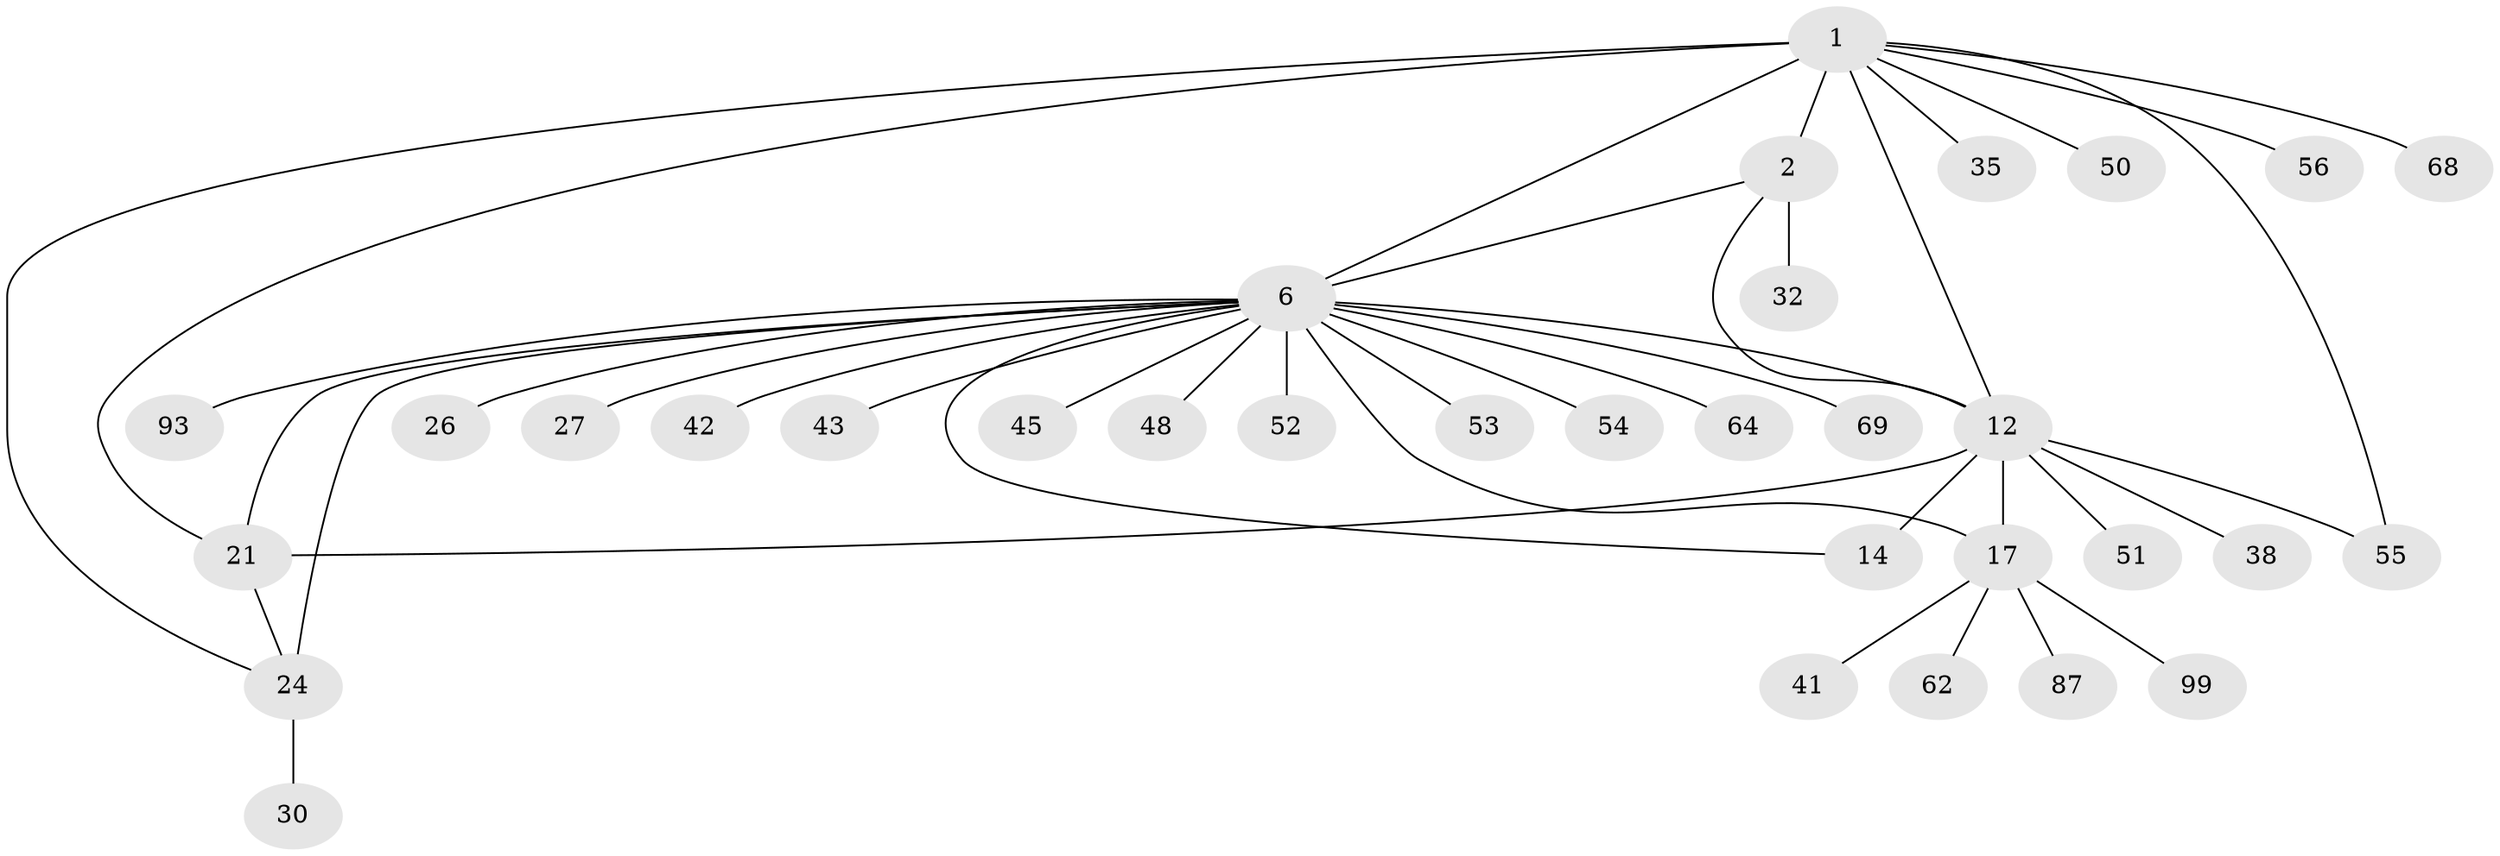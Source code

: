 // original degree distribution, {6: 0.0625, 9: 0.03571428571428571, 10: 0.017857142857142856, 7: 0.026785714285714284, 5: 0.017857142857142856, 8: 0.03571428571428571, 11: 0.026785714285714284, 3: 0.044642857142857144, 2: 0.13392857142857142, 1: 0.5982142857142857}
// Generated by graph-tools (version 1.1) at 2025/19/03/04/25 18:19:44]
// undirected, 33 vertices, 42 edges
graph export_dot {
graph [start="1"]
  node [color=gray90,style=filled];
  1 [super="+3+83+4+29"];
  2 [super="+75+73"];
  6 [super="+8+7+9+58"];
  12 [super="+40+96+86+111+59+16+47+13"];
  14 [super="+82+28"];
  17;
  21 [super="+63+44+46"];
  24 [super="+102"];
  26 [super="+72"];
  27 [super="+108+36"];
  30;
  32;
  35;
  38;
  41;
  42;
  43;
  45;
  48;
  50;
  51 [super="+78"];
  52;
  53;
  54;
  55 [super="+65"];
  56;
  62;
  64;
  68;
  69;
  87;
  93;
  99;
  1 -- 2 [weight=4];
  1 -- 35;
  1 -- 68;
  1 -- 50;
  1 -- 56;
  1 -- 21;
  1 -- 6 [weight=2];
  1 -- 55;
  1 -- 24;
  1 -- 12 [weight=3];
  2 -- 32;
  2 -- 6;
  2 -- 12;
  6 -- 12 [weight=5];
  6 -- 14;
  6 -- 48;
  6 -- 52;
  6 -- 26 [weight=2];
  6 -- 64;
  6 -- 69;
  6 -- 43;
  6 -- 45;
  6 -- 17;
  6 -- 21 [weight=2];
  6 -- 53;
  6 -- 54;
  6 -- 24 [weight=2];
  6 -- 27;
  6 -- 42;
  6 -- 93;
  12 -- 14 [weight=3];
  12 -- 38;
  12 -- 17 [weight=4];
  12 -- 21;
  12 -- 55;
  12 -- 51;
  17 -- 41;
  17 -- 62;
  17 -- 87;
  17 -- 99;
  21 -- 24;
  24 -- 30;
}
